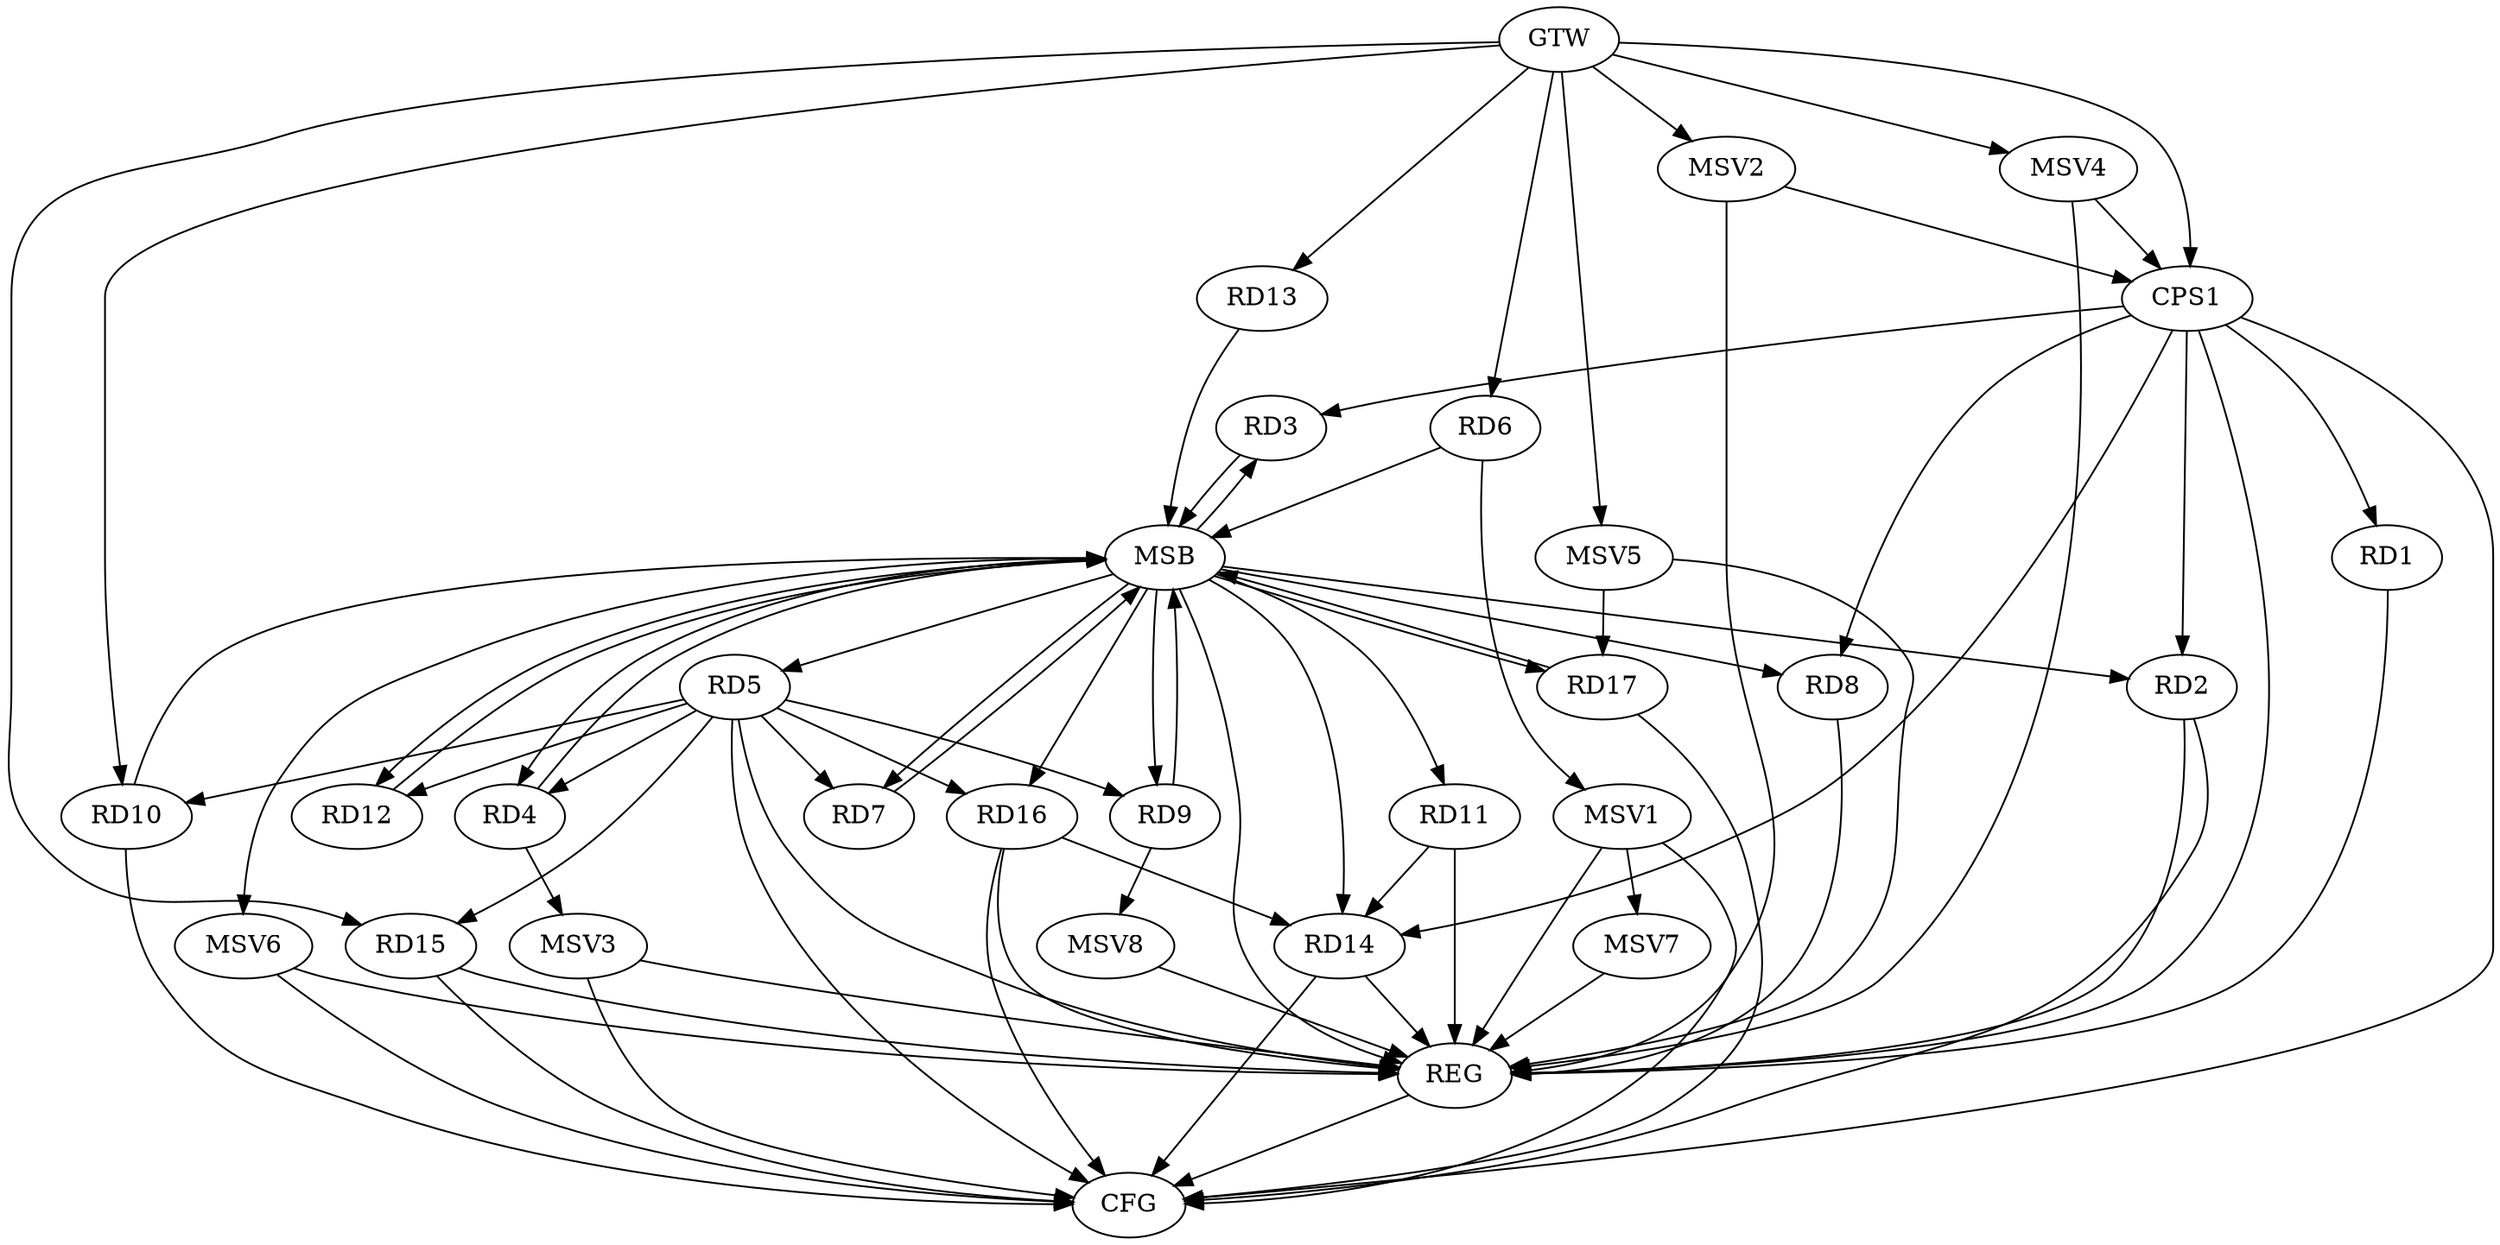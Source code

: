 strict digraph G {
  RD1 [ label="RD1" ];
  RD2 [ label="RD2" ];
  RD3 [ label="RD3" ];
  RD4 [ label="RD4" ];
  RD5 [ label="RD5" ];
  RD6 [ label="RD6" ];
  RD7 [ label="RD7" ];
  RD8 [ label="RD8" ];
  RD9 [ label="RD9" ];
  RD10 [ label="RD10" ];
  RD11 [ label="RD11" ];
  RD12 [ label="RD12" ];
  RD13 [ label="RD13" ];
  RD14 [ label="RD14" ];
  RD15 [ label="RD15" ];
  RD16 [ label="RD16" ];
  RD17 [ label="RD17" ];
  CPS1 [ label="CPS1" ];
  GTW [ label="GTW" ];
  REG [ label="REG" ];
  MSB [ label="MSB" ];
  CFG [ label="CFG" ];
  MSV1 [ label="MSV1" ];
  MSV2 [ label="MSV2" ];
  MSV3 [ label="MSV3" ];
  MSV4 [ label="MSV4" ];
  MSV5 [ label="MSV5" ];
  MSV6 [ label="MSV6" ];
  MSV7 [ label="MSV7" ];
  MSV8 [ label="MSV8" ];
  RD5 -> RD12;
  RD5 -> RD16;
  RD11 -> RD14;
  RD16 -> RD14;
  CPS1 -> RD1;
  CPS1 -> RD2;
  CPS1 -> RD3;
  CPS1 -> RD8;
  CPS1 -> RD14;
  GTW -> RD6;
  GTW -> RD10;
  GTW -> RD13;
  GTW -> RD15;
  GTW -> CPS1;
  RD1 -> REG;
  RD2 -> REG;
  RD5 -> REG;
  RD8 -> REG;
  RD11 -> REG;
  RD14 -> REG;
  RD15 -> REG;
  RD16 -> REG;
  CPS1 -> REG;
  RD3 -> MSB;
  MSB -> REG;
  RD4 -> MSB;
  MSB -> RD12;
  RD6 -> MSB;
  MSB -> RD2;
  RD7 -> MSB;
  MSB -> RD8;
  MSB -> RD16;
  RD9 -> MSB;
  MSB -> RD5;
  MSB -> RD7;
  MSB -> RD11;
  RD10 -> MSB;
  RD12 -> MSB;
  MSB -> RD3;
  MSB -> RD4;
  MSB -> RD9;
  RD13 -> MSB;
  MSB -> RD17;
  RD17 -> MSB;
  MSB -> RD14;
  RD15 -> CFG;
  RD2 -> CFG;
  RD14 -> CFG;
  RD17 -> CFG;
  RD16 -> CFG;
  RD10 -> CFG;
  CPS1 -> CFG;
  REG -> CFG;
  RD5 -> CFG;
  RD5 -> RD9;
  RD5 -> RD15;
  RD5 -> RD7;
  RD5 -> RD4;
  RD5 -> RD10;
  RD6 -> MSV1;
  MSV1 -> REG;
  MSV1 -> CFG;
  MSV2 -> CPS1;
  GTW -> MSV2;
  MSV2 -> REG;
  RD4 -> MSV3;
  MSV3 -> REG;
  MSV3 -> CFG;
  MSV4 -> CPS1;
  GTW -> MSV4;
  MSV4 -> REG;
  MSV5 -> RD17;
  GTW -> MSV5;
  MSV5 -> REG;
  MSB -> MSV6;
  MSV6 -> REG;
  MSV6 -> CFG;
  MSV1 -> MSV7;
  MSV7 -> REG;
  RD9 -> MSV8;
  MSV8 -> REG;
}
